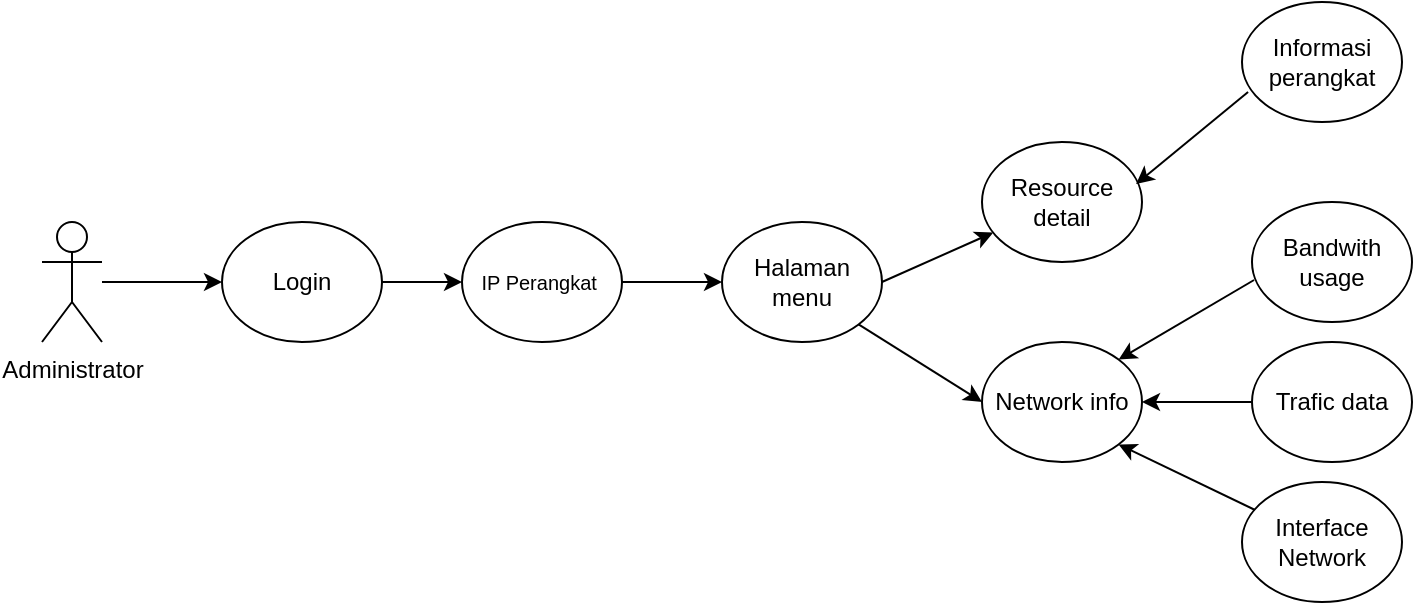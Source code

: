 <mxfile version="20.8.20" type="github">
  <diagram name="Halaman-1" id="1IgaLm-vI48bydd2dtML">
    <mxGraphModel dx="472" dy="721" grid="1" gridSize="10" guides="1" tooltips="1" connect="1" arrows="1" fold="1" page="1" pageScale="1" pageWidth="827" pageHeight="1169" math="0" shadow="0">
      <root>
        <mxCell id="0" />
        <mxCell id="1" parent="0" />
        <mxCell id="mn8dfLn8qJjyKWbaqf63-1" value="Administrator" style="shape=umlActor;verticalLabelPosition=bottom;verticalAlign=top;html=1;outlineConnect=0;" vertex="1" parent="1">
          <mxGeometry x="50" y="200" width="30" height="60" as="geometry" />
        </mxCell>
        <mxCell id="mn8dfLn8qJjyKWbaqf63-2" value="Login" style="ellipse;whiteSpace=wrap;html=1;" vertex="1" parent="1">
          <mxGeometry x="140" y="200" width="80" height="60" as="geometry" />
        </mxCell>
        <mxCell id="mn8dfLn8qJjyKWbaqf63-7" value="Resource detail" style="ellipse;whiteSpace=wrap;html=1;" vertex="1" parent="1">
          <mxGeometry x="520" y="160" width="80" height="60" as="geometry" />
        </mxCell>
        <mxCell id="mn8dfLn8qJjyKWbaqf63-8" value="Halaman menu" style="ellipse;whiteSpace=wrap;html=1;" vertex="1" parent="1">
          <mxGeometry x="390" y="200" width="80" height="60" as="geometry" />
        </mxCell>
        <mxCell id="mn8dfLn8qJjyKWbaqf63-9" value="IP Perangkat&lt;span style=&quot;white-space: pre; font-size: 10px;&quot;&gt;	&lt;/span&gt;" style="ellipse;whiteSpace=wrap;html=1;align=center;fontSize=10;" vertex="1" parent="1">
          <mxGeometry x="260" y="200" width="80" height="60" as="geometry" />
        </mxCell>
        <mxCell id="mn8dfLn8qJjyKWbaqf63-10" value="Network info" style="ellipse;whiteSpace=wrap;html=1;" vertex="1" parent="1">
          <mxGeometry x="520" y="260" width="80" height="60" as="geometry" />
        </mxCell>
        <mxCell id="mn8dfLn8qJjyKWbaqf63-11" value="Informasi perangkat" style="ellipse;whiteSpace=wrap;html=1;" vertex="1" parent="1">
          <mxGeometry x="650" y="90" width="80" height="60" as="geometry" />
        </mxCell>
        <mxCell id="mn8dfLn8qJjyKWbaqf63-12" value="Bandwith usage" style="ellipse;whiteSpace=wrap;html=1;" vertex="1" parent="1">
          <mxGeometry x="655" y="190" width="80" height="60" as="geometry" />
        </mxCell>
        <mxCell id="mn8dfLn8qJjyKWbaqf63-13" value="Trafic data" style="ellipse;whiteSpace=wrap;html=1;" vertex="1" parent="1">
          <mxGeometry x="655" y="260" width="80" height="60" as="geometry" />
        </mxCell>
        <mxCell id="mn8dfLn8qJjyKWbaqf63-14" value="Interface Network" style="ellipse;whiteSpace=wrap;html=1;" vertex="1" parent="1">
          <mxGeometry x="650" y="330" width="80" height="60" as="geometry" />
        </mxCell>
        <mxCell id="mn8dfLn8qJjyKWbaqf63-16" value="" style="endArrow=classic;html=1;rounded=0;fontSize=10;" edge="1" parent="1" source="mn8dfLn8qJjyKWbaqf63-1">
          <mxGeometry width="50" height="50" relative="1" as="geometry">
            <mxPoint x="80" y="280" as="sourcePoint" />
            <mxPoint x="140" y="230" as="targetPoint" />
          </mxGeometry>
        </mxCell>
        <mxCell id="mn8dfLn8qJjyKWbaqf63-17" value="" style="endArrow=classic;html=1;rounded=0;fontSize=10;" edge="1" parent="1" source="mn8dfLn8qJjyKWbaqf63-2">
          <mxGeometry width="50" height="50" relative="1" as="geometry">
            <mxPoint x="220" y="280" as="sourcePoint" />
            <mxPoint x="260" y="230" as="targetPoint" />
          </mxGeometry>
        </mxCell>
        <mxCell id="mn8dfLn8qJjyKWbaqf63-18" value="" style="endArrow=classic;html=1;rounded=0;fontSize=10;" edge="1" parent="1" source="mn8dfLn8qJjyKWbaqf63-9">
          <mxGeometry width="50" height="50" relative="1" as="geometry">
            <mxPoint x="340" y="280" as="sourcePoint" />
            <mxPoint x="390" y="230" as="targetPoint" />
          </mxGeometry>
        </mxCell>
        <mxCell id="mn8dfLn8qJjyKWbaqf63-19" value="" style="endArrow=classic;html=1;rounded=0;fontSize=10;" edge="1" parent="1" target="mn8dfLn8qJjyKWbaqf63-7">
          <mxGeometry width="50" height="50" relative="1" as="geometry">
            <mxPoint x="470" y="230" as="sourcePoint" />
            <mxPoint x="520" y="180" as="targetPoint" />
          </mxGeometry>
        </mxCell>
        <mxCell id="mn8dfLn8qJjyKWbaqf63-20" value="" style="endArrow=classic;html=1;rounded=0;fontSize=10;entryX=0;entryY=0.5;entryDx=0;entryDy=0;exitX=1;exitY=1;exitDx=0;exitDy=0;" edge="1" parent="1" source="mn8dfLn8qJjyKWbaqf63-8" target="mn8dfLn8qJjyKWbaqf63-10">
          <mxGeometry width="50" height="50" relative="1" as="geometry">
            <mxPoint x="460" y="290" as="sourcePoint" />
            <mxPoint x="510" y="240" as="targetPoint" />
          </mxGeometry>
        </mxCell>
        <mxCell id="mn8dfLn8qJjyKWbaqf63-21" value="" style="endArrow=classic;html=1;rounded=0;fontSize=10;entryX=0.963;entryY=0.35;entryDx=0;entryDy=0;entryPerimeter=0;exitX=0.038;exitY=0.75;exitDx=0;exitDy=0;exitPerimeter=0;" edge="1" parent="1" source="mn8dfLn8qJjyKWbaqf63-11" target="mn8dfLn8qJjyKWbaqf63-7">
          <mxGeometry width="50" height="50" relative="1" as="geometry">
            <mxPoint x="590" y="145" as="sourcePoint" />
            <mxPoint x="640" y="95" as="targetPoint" />
          </mxGeometry>
        </mxCell>
        <mxCell id="mn8dfLn8qJjyKWbaqf63-22" value="" style="endArrow=classic;html=1;rounded=0;fontSize=10;exitX=0.013;exitY=0.65;exitDx=0;exitDy=0;exitPerimeter=0;entryX=1;entryY=0;entryDx=0;entryDy=0;" edge="1" parent="1" source="mn8dfLn8qJjyKWbaqf63-12" target="mn8dfLn8qJjyKWbaqf63-10">
          <mxGeometry width="50" height="50" relative="1" as="geometry">
            <mxPoint x="590" y="280" as="sourcePoint" />
            <mxPoint x="640" y="230" as="targetPoint" />
          </mxGeometry>
        </mxCell>
        <mxCell id="mn8dfLn8qJjyKWbaqf63-23" value="" style="endArrow=classic;html=1;rounded=0;fontSize=10;exitX=0;exitY=0.5;exitDx=0;exitDy=0;" edge="1" parent="1" source="mn8dfLn8qJjyKWbaqf63-13" target="mn8dfLn8qJjyKWbaqf63-10">
          <mxGeometry width="50" height="50" relative="1" as="geometry">
            <mxPoint x="610" y="360" as="sourcePoint" />
            <mxPoint x="660" y="310" as="targetPoint" />
          </mxGeometry>
        </mxCell>
        <mxCell id="mn8dfLn8qJjyKWbaqf63-25" value="" style="endArrow=classic;html=1;rounded=0;fontSize=10;entryX=1;entryY=1;entryDx=0;entryDy=0;" edge="1" parent="1" source="mn8dfLn8qJjyKWbaqf63-14" target="mn8dfLn8qJjyKWbaqf63-10">
          <mxGeometry width="50" height="50" relative="1" as="geometry">
            <mxPoint x="590" y="380" as="sourcePoint" />
            <mxPoint x="640" y="330" as="targetPoint" />
          </mxGeometry>
        </mxCell>
      </root>
    </mxGraphModel>
  </diagram>
</mxfile>
